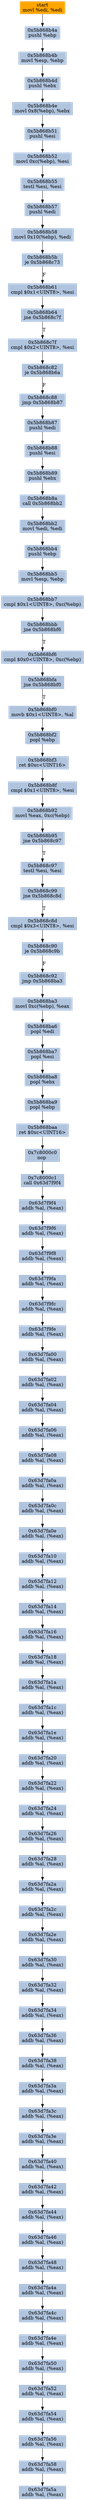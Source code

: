 digraph G {
node[shape=rectangle,style=filled,fillcolor=lightsteelblue,color=lightsteelblue]
bgcolor="transparent"
a0x5b868b48movl_edi_edi[label="start\nmovl %edi, %edi",color="lightgrey",fillcolor="orange"];
a0x5b868b4apushl_ebp[label="0x5b868b4a\npushl %ebp"];
a0x5b868b4bmovl_esp_ebp[label="0x5b868b4b\nmovl %esp, %ebp"];
a0x5b868b4dpushl_ebx[label="0x5b868b4d\npushl %ebx"];
a0x5b868b4emovl_0x8ebp__ebx[label="0x5b868b4e\nmovl 0x8(%ebp), %ebx"];
a0x5b868b51pushl_esi[label="0x5b868b51\npushl %esi"];
a0x5b868b52movl_0xcebp__esi[label="0x5b868b52\nmovl 0xc(%ebp), %esi"];
a0x5b868b55testl_esi_esi[label="0x5b868b55\ntestl %esi, %esi"];
a0x5b868b57pushl_edi[label="0x5b868b57\npushl %edi"];
a0x5b868b58movl_0x10ebp__edi[label="0x5b868b58\nmovl 0x10(%ebp), %edi"];
a0x5b868b5bje_0x5b868c73[label="0x5b868b5b\nje 0x5b868c73"];
a0x5b868b61cmpl_0x1UINT8_esi[label="0x5b868b61\ncmpl $0x1<UINT8>, %esi"];
a0x5b868b64jne_0x5b868c7f[label="0x5b868b64\njne 0x5b868c7f"];
a0x5b868c7fcmpl_0x2UINT8_esi[label="0x5b868c7f\ncmpl $0x2<UINT8>, %esi"];
a0x5b868c82je_0x5b868b6a[label="0x5b868c82\nje 0x5b868b6a"];
a0x5b868c88jmp_0x5b868b87[label="0x5b868c88\njmp 0x5b868b87"];
a0x5b868b87pushl_edi[label="0x5b868b87\npushl %edi"];
a0x5b868b88pushl_esi[label="0x5b868b88\npushl %esi"];
a0x5b868b89pushl_ebx[label="0x5b868b89\npushl %ebx"];
a0x5b868b8acall_0x5b868bb2[label="0x5b868b8a\ncall 0x5b868bb2"];
a0x5b868bb2movl_edi_edi[label="0x5b868bb2\nmovl %edi, %edi"];
a0x5b868bb4pushl_ebp[label="0x5b868bb4\npushl %ebp"];
a0x5b868bb5movl_esp_ebp[label="0x5b868bb5\nmovl %esp, %ebp"];
a0x5b868bb7cmpl_0x1UINT8_0xcebp_[label="0x5b868bb7\ncmpl $0x1<UINT8>, 0xc(%ebp)"];
a0x5b868bbbjne_0x5b868bf6[label="0x5b868bbb\njne 0x5b868bf6"];
a0x5b868bf6cmpl_0x0UINT8_0xcebp_[label="0x5b868bf6\ncmpl $0x0<UINT8>, 0xc(%ebp)"];
a0x5b868bfajne_0x5b868bf0[label="0x5b868bfa\njne 0x5b868bf0"];
a0x5b868bf0movb_0x1UINT8_al[label="0x5b868bf0\nmovb $0x1<UINT8>, %al"];
a0x5b868bf2popl_ebp[label="0x5b868bf2\npopl %ebp"];
a0x5b868bf3ret_0xcUINT16[label="0x5b868bf3\nret $0xc<UINT16>"];
a0x5b868b8fcmpl_0x1UINT8_esi[label="0x5b868b8f\ncmpl $0x1<UINT8>, %esi"];
a0x5b868b92movl_eax_0xcebp_[label="0x5b868b92\nmovl %eax, 0xc(%ebp)"];
a0x5b868b95jne_0x5b868c97[label="0x5b868b95\njne 0x5b868c97"];
a0x5b868c97testl_esi_esi[label="0x5b868c97\ntestl %esi, %esi"];
a0x5b868c99jne_0x5b868c8d[label="0x5b868c99\njne 0x5b868c8d"];
a0x5b868c8dcmpl_0x3UINT8_esi[label="0x5b868c8d\ncmpl $0x3<UINT8>, %esi"];
a0x5b868c90je_0x5b868c9b[label="0x5b868c90\nje 0x5b868c9b"];
a0x5b868c92jmp_0x5b868ba3[label="0x5b868c92\njmp 0x5b868ba3"];
a0x5b868ba3movl_0xcebp__eax[label="0x5b868ba3\nmovl 0xc(%ebp), %eax"];
a0x5b868ba6popl_edi[label="0x5b868ba6\npopl %edi"];
a0x5b868ba7popl_esi[label="0x5b868ba7\npopl %esi"];
a0x5b868ba8popl_ebx[label="0x5b868ba8\npopl %ebx"];
a0x5b868ba9popl_ebp[label="0x5b868ba9\npopl %ebp"];
a0x5b868baaret_0xcUINT16[label="0x5b868baa\nret $0xc<UINT16>"];
a0x7c8000c0nop_[label="0x7c8000c0\nnop "];
a0x7c8000c1call_0x63d7f9f4[label="0x7c8000c1\ncall 0x63d7f9f4"];
a0x63d7f9f4addb_al_eax_[label="0x63d7f9f4\naddb %al, (%eax)"];
a0x63d7f9f6addb_al_eax_[label="0x63d7f9f6\naddb %al, (%eax)"];
a0x63d7f9f8addb_al_eax_[label="0x63d7f9f8\naddb %al, (%eax)"];
a0x63d7f9faaddb_al_eax_[label="0x63d7f9fa\naddb %al, (%eax)"];
a0x63d7f9fcaddb_al_eax_[label="0x63d7f9fc\naddb %al, (%eax)"];
a0x63d7f9feaddb_al_eax_[label="0x63d7f9fe\naddb %al, (%eax)"];
a0x63d7fa00addb_al_eax_[label="0x63d7fa00\naddb %al, (%eax)"];
a0x63d7fa02addb_al_eax_[label="0x63d7fa02\naddb %al, (%eax)"];
a0x63d7fa04addb_al_eax_[label="0x63d7fa04\naddb %al, (%eax)"];
a0x63d7fa06addb_al_eax_[label="0x63d7fa06\naddb %al, (%eax)"];
a0x63d7fa08addb_al_eax_[label="0x63d7fa08\naddb %al, (%eax)"];
a0x63d7fa0aaddb_al_eax_[label="0x63d7fa0a\naddb %al, (%eax)"];
a0x63d7fa0caddb_al_eax_[label="0x63d7fa0c\naddb %al, (%eax)"];
a0x63d7fa0eaddb_al_eax_[label="0x63d7fa0e\naddb %al, (%eax)"];
a0x63d7fa10addb_al_eax_[label="0x63d7fa10\naddb %al, (%eax)"];
a0x63d7fa12addb_al_eax_[label="0x63d7fa12\naddb %al, (%eax)"];
a0x63d7fa14addb_al_eax_[label="0x63d7fa14\naddb %al, (%eax)"];
a0x63d7fa16addb_al_eax_[label="0x63d7fa16\naddb %al, (%eax)"];
a0x63d7fa18addb_al_eax_[label="0x63d7fa18\naddb %al, (%eax)"];
a0x63d7fa1aaddb_al_eax_[label="0x63d7fa1a\naddb %al, (%eax)"];
a0x63d7fa1caddb_al_eax_[label="0x63d7fa1c\naddb %al, (%eax)"];
a0x63d7fa1eaddb_al_eax_[label="0x63d7fa1e\naddb %al, (%eax)"];
a0x63d7fa20addb_al_eax_[label="0x63d7fa20\naddb %al, (%eax)"];
a0x63d7fa22addb_al_eax_[label="0x63d7fa22\naddb %al, (%eax)"];
a0x63d7fa24addb_al_eax_[label="0x63d7fa24\naddb %al, (%eax)"];
a0x63d7fa26addb_al_eax_[label="0x63d7fa26\naddb %al, (%eax)"];
a0x63d7fa28addb_al_eax_[label="0x63d7fa28\naddb %al, (%eax)"];
a0x63d7fa2aaddb_al_eax_[label="0x63d7fa2a\naddb %al, (%eax)"];
a0x63d7fa2caddb_al_eax_[label="0x63d7fa2c\naddb %al, (%eax)"];
a0x63d7fa2eaddb_al_eax_[label="0x63d7fa2e\naddb %al, (%eax)"];
a0x63d7fa30addb_al_eax_[label="0x63d7fa30\naddb %al, (%eax)"];
a0x63d7fa32addb_al_eax_[label="0x63d7fa32\naddb %al, (%eax)"];
a0x63d7fa34addb_al_eax_[label="0x63d7fa34\naddb %al, (%eax)"];
a0x63d7fa36addb_al_eax_[label="0x63d7fa36\naddb %al, (%eax)"];
a0x63d7fa38addb_al_eax_[label="0x63d7fa38\naddb %al, (%eax)"];
a0x63d7fa3aaddb_al_eax_[label="0x63d7fa3a\naddb %al, (%eax)"];
a0x63d7fa3caddb_al_eax_[label="0x63d7fa3c\naddb %al, (%eax)"];
a0x63d7fa3eaddb_al_eax_[label="0x63d7fa3e\naddb %al, (%eax)"];
a0x63d7fa40addb_al_eax_[label="0x63d7fa40\naddb %al, (%eax)"];
a0x63d7fa42addb_al_eax_[label="0x63d7fa42\naddb %al, (%eax)"];
a0x63d7fa44addb_al_eax_[label="0x63d7fa44\naddb %al, (%eax)"];
a0x63d7fa46addb_al_eax_[label="0x63d7fa46\naddb %al, (%eax)"];
a0x63d7fa48addb_al_eax_[label="0x63d7fa48\naddb %al, (%eax)"];
a0x63d7fa4aaddb_al_eax_[label="0x63d7fa4a\naddb %al, (%eax)"];
a0x63d7fa4caddb_al_eax_[label="0x63d7fa4c\naddb %al, (%eax)"];
a0x63d7fa4eaddb_al_eax_[label="0x63d7fa4e\naddb %al, (%eax)"];
a0x63d7fa50addb_al_eax_[label="0x63d7fa50\naddb %al, (%eax)"];
a0x63d7fa52addb_al_eax_[label="0x63d7fa52\naddb %al, (%eax)"];
a0x63d7fa54addb_al_eax_[label="0x63d7fa54\naddb %al, (%eax)"];
a0x63d7fa56addb_al_eax_[label="0x63d7fa56\naddb %al, (%eax)"];
a0x63d7fa58addb_al_eax_[label="0x63d7fa58\naddb %al, (%eax)"];
a0x63d7fa5aaddb_al_eax_[label="0x63d7fa5a\naddb %al, (%eax)"];
a0x5b868b48movl_edi_edi -> a0x5b868b4apushl_ebp [color="#000000"];
a0x5b868b4apushl_ebp -> a0x5b868b4bmovl_esp_ebp [color="#000000"];
a0x5b868b4bmovl_esp_ebp -> a0x5b868b4dpushl_ebx [color="#000000"];
a0x5b868b4dpushl_ebx -> a0x5b868b4emovl_0x8ebp__ebx [color="#000000"];
a0x5b868b4emovl_0x8ebp__ebx -> a0x5b868b51pushl_esi [color="#000000"];
a0x5b868b51pushl_esi -> a0x5b868b52movl_0xcebp__esi [color="#000000"];
a0x5b868b52movl_0xcebp__esi -> a0x5b868b55testl_esi_esi [color="#000000"];
a0x5b868b55testl_esi_esi -> a0x5b868b57pushl_edi [color="#000000"];
a0x5b868b57pushl_edi -> a0x5b868b58movl_0x10ebp__edi [color="#000000"];
a0x5b868b58movl_0x10ebp__edi -> a0x5b868b5bje_0x5b868c73 [color="#000000"];
a0x5b868b5bje_0x5b868c73 -> a0x5b868b61cmpl_0x1UINT8_esi [color="#000000",label="F"];
a0x5b868b61cmpl_0x1UINT8_esi -> a0x5b868b64jne_0x5b868c7f [color="#000000"];
a0x5b868b64jne_0x5b868c7f -> a0x5b868c7fcmpl_0x2UINT8_esi [color="#000000",label="T"];
a0x5b868c7fcmpl_0x2UINT8_esi -> a0x5b868c82je_0x5b868b6a [color="#000000"];
a0x5b868c82je_0x5b868b6a -> a0x5b868c88jmp_0x5b868b87 [color="#000000",label="F"];
a0x5b868c88jmp_0x5b868b87 -> a0x5b868b87pushl_edi [color="#000000"];
a0x5b868b87pushl_edi -> a0x5b868b88pushl_esi [color="#000000"];
a0x5b868b88pushl_esi -> a0x5b868b89pushl_ebx [color="#000000"];
a0x5b868b89pushl_ebx -> a0x5b868b8acall_0x5b868bb2 [color="#000000"];
a0x5b868b8acall_0x5b868bb2 -> a0x5b868bb2movl_edi_edi [color="#000000"];
a0x5b868bb2movl_edi_edi -> a0x5b868bb4pushl_ebp [color="#000000"];
a0x5b868bb4pushl_ebp -> a0x5b868bb5movl_esp_ebp [color="#000000"];
a0x5b868bb5movl_esp_ebp -> a0x5b868bb7cmpl_0x1UINT8_0xcebp_ [color="#000000"];
a0x5b868bb7cmpl_0x1UINT8_0xcebp_ -> a0x5b868bbbjne_0x5b868bf6 [color="#000000"];
a0x5b868bbbjne_0x5b868bf6 -> a0x5b868bf6cmpl_0x0UINT8_0xcebp_ [color="#000000",label="T"];
a0x5b868bf6cmpl_0x0UINT8_0xcebp_ -> a0x5b868bfajne_0x5b868bf0 [color="#000000"];
a0x5b868bfajne_0x5b868bf0 -> a0x5b868bf0movb_0x1UINT8_al [color="#000000",label="T"];
a0x5b868bf0movb_0x1UINT8_al -> a0x5b868bf2popl_ebp [color="#000000"];
a0x5b868bf2popl_ebp -> a0x5b868bf3ret_0xcUINT16 [color="#000000"];
a0x5b868bf3ret_0xcUINT16 -> a0x5b868b8fcmpl_0x1UINT8_esi [color="#000000"];
a0x5b868b8fcmpl_0x1UINT8_esi -> a0x5b868b92movl_eax_0xcebp_ [color="#000000"];
a0x5b868b92movl_eax_0xcebp_ -> a0x5b868b95jne_0x5b868c97 [color="#000000"];
a0x5b868b95jne_0x5b868c97 -> a0x5b868c97testl_esi_esi [color="#000000",label="T"];
a0x5b868c97testl_esi_esi -> a0x5b868c99jne_0x5b868c8d [color="#000000"];
a0x5b868c99jne_0x5b868c8d -> a0x5b868c8dcmpl_0x3UINT8_esi [color="#000000",label="T"];
a0x5b868c8dcmpl_0x3UINT8_esi -> a0x5b868c90je_0x5b868c9b [color="#000000"];
a0x5b868c90je_0x5b868c9b -> a0x5b868c92jmp_0x5b868ba3 [color="#000000",label="F"];
a0x5b868c92jmp_0x5b868ba3 -> a0x5b868ba3movl_0xcebp__eax [color="#000000"];
a0x5b868ba3movl_0xcebp__eax -> a0x5b868ba6popl_edi [color="#000000"];
a0x5b868ba6popl_edi -> a0x5b868ba7popl_esi [color="#000000"];
a0x5b868ba7popl_esi -> a0x5b868ba8popl_ebx [color="#000000"];
a0x5b868ba8popl_ebx -> a0x5b868ba9popl_ebp [color="#000000"];
a0x5b868ba9popl_ebp -> a0x5b868baaret_0xcUINT16 [color="#000000"];
a0x5b868baaret_0xcUINT16 -> a0x7c8000c0nop_ [color="#000000"];
a0x7c8000c0nop_ -> a0x7c8000c1call_0x63d7f9f4 [color="#000000"];
a0x7c8000c1call_0x63d7f9f4 -> a0x63d7f9f4addb_al_eax_ [color="#000000"];
a0x63d7f9f4addb_al_eax_ -> a0x63d7f9f6addb_al_eax_ [color="#000000"];
a0x63d7f9f6addb_al_eax_ -> a0x63d7f9f8addb_al_eax_ [color="#000000"];
a0x63d7f9f8addb_al_eax_ -> a0x63d7f9faaddb_al_eax_ [color="#000000"];
a0x63d7f9faaddb_al_eax_ -> a0x63d7f9fcaddb_al_eax_ [color="#000000"];
a0x63d7f9fcaddb_al_eax_ -> a0x63d7f9feaddb_al_eax_ [color="#000000"];
a0x63d7f9feaddb_al_eax_ -> a0x63d7fa00addb_al_eax_ [color="#000000"];
a0x63d7fa00addb_al_eax_ -> a0x63d7fa02addb_al_eax_ [color="#000000"];
a0x63d7fa02addb_al_eax_ -> a0x63d7fa04addb_al_eax_ [color="#000000"];
a0x63d7fa04addb_al_eax_ -> a0x63d7fa06addb_al_eax_ [color="#000000"];
a0x63d7fa06addb_al_eax_ -> a0x63d7fa08addb_al_eax_ [color="#000000"];
a0x63d7fa08addb_al_eax_ -> a0x63d7fa0aaddb_al_eax_ [color="#000000"];
a0x63d7fa0aaddb_al_eax_ -> a0x63d7fa0caddb_al_eax_ [color="#000000"];
a0x63d7fa0caddb_al_eax_ -> a0x63d7fa0eaddb_al_eax_ [color="#000000"];
a0x63d7fa0eaddb_al_eax_ -> a0x63d7fa10addb_al_eax_ [color="#000000"];
a0x63d7fa10addb_al_eax_ -> a0x63d7fa12addb_al_eax_ [color="#000000"];
a0x63d7fa12addb_al_eax_ -> a0x63d7fa14addb_al_eax_ [color="#000000"];
a0x63d7fa14addb_al_eax_ -> a0x63d7fa16addb_al_eax_ [color="#000000"];
a0x63d7fa16addb_al_eax_ -> a0x63d7fa18addb_al_eax_ [color="#000000"];
a0x63d7fa18addb_al_eax_ -> a0x63d7fa1aaddb_al_eax_ [color="#000000"];
a0x63d7fa1aaddb_al_eax_ -> a0x63d7fa1caddb_al_eax_ [color="#000000"];
a0x63d7fa1caddb_al_eax_ -> a0x63d7fa1eaddb_al_eax_ [color="#000000"];
a0x63d7fa1eaddb_al_eax_ -> a0x63d7fa20addb_al_eax_ [color="#000000"];
a0x63d7fa20addb_al_eax_ -> a0x63d7fa22addb_al_eax_ [color="#000000"];
a0x63d7fa22addb_al_eax_ -> a0x63d7fa24addb_al_eax_ [color="#000000"];
a0x63d7fa24addb_al_eax_ -> a0x63d7fa26addb_al_eax_ [color="#000000"];
a0x63d7fa26addb_al_eax_ -> a0x63d7fa28addb_al_eax_ [color="#000000"];
a0x63d7fa28addb_al_eax_ -> a0x63d7fa2aaddb_al_eax_ [color="#000000"];
a0x63d7fa2aaddb_al_eax_ -> a0x63d7fa2caddb_al_eax_ [color="#000000"];
a0x63d7fa2caddb_al_eax_ -> a0x63d7fa2eaddb_al_eax_ [color="#000000"];
a0x63d7fa2eaddb_al_eax_ -> a0x63d7fa30addb_al_eax_ [color="#000000"];
a0x63d7fa30addb_al_eax_ -> a0x63d7fa32addb_al_eax_ [color="#000000"];
a0x63d7fa32addb_al_eax_ -> a0x63d7fa34addb_al_eax_ [color="#000000"];
a0x63d7fa34addb_al_eax_ -> a0x63d7fa36addb_al_eax_ [color="#000000"];
a0x63d7fa36addb_al_eax_ -> a0x63d7fa38addb_al_eax_ [color="#000000"];
a0x63d7fa38addb_al_eax_ -> a0x63d7fa3aaddb_al_eax_ [color="#000000"];
a0x63d7fa3aaddb_al_eax_ -> a0x63d7fa3caddb_al_eax_ [color="#000000"];
a0x63d7fa3caddb_al_eax_ -> a0x63d7fa3eaddb_al_eax_ [color="#000000"];
a0x63d7fa3eaddb_al_eax_ -> a0x63d7fa40addb_al_eax_ [color="#000000"];
a0x63d7fa40addb_al_eax_ -> a0x63d7fa42addb_al_eax_ [color="#000000"];
a0x63d7fa42addb_al_eax_ -> a0x63d7fa44addb_al_eax_ [color="#000000"];
a0x63d7fa44addb_al_eax_ -> a0x63d7fa46addb_al_eax_ [color="#000000"];
a0x63d7fa46addb_al_eax_ -> a0x63d7fa48addb_al_eax_ [color="#000000"];
a0x63d7fa48addb_al_eax_ -> a0x63d7fa4aaddb_al_eax_ [color="#000000"];
a0x63d7fa4aaddb_al_eax_ -> a0x63d7fa4caddb_al_eax_ [color="#000000"];
a0x63d7fa4caddb_al_eax_ -> a0x63d7fa4eaddb_al_eax_ [color="#000000"];
a0x63d7fa4eaddb_al_eax_ -> a0x63d7fa50addb_al_eax_ [color="#000000"];
a0x63d7fa50addb_al_eax_ -> a0x63d7fa52addb_al_eax_ [color="#000000"];
a0x63d7fa52addb_al_eax_ -> a0x63d7fa54addb_al_eax_ [color="#000000"];
a0x63d7fa54addb_al_eax_ -> a0x63d7fa56addb_al_eax_ [color="#000000"];
a0x63d7fa56addb_al_eax_ -> a0x63d7fa58addb_al_eax_ [color="#000000"];
a0x63d7fa58addb_al_eax_ -> a0x63d7fa5aaddb_al_eax_ [color="#000000"];
}
